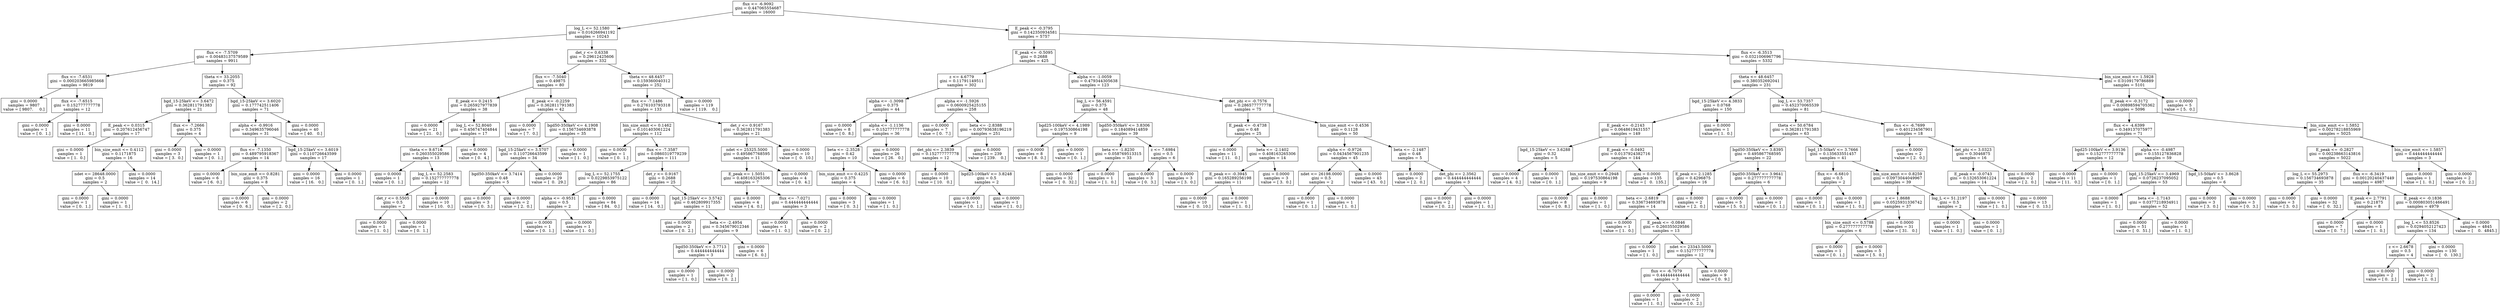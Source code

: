 digraph Tree {
0 [label="flux <= -6.9092\ngini = 0.447065554687\nsamples = 16000", shape="box"] ;
1 [label="log_L <= 52.1580\ngini = 0.016266941192\nsamples = 10243", shape="box"] ;
0 -> 1 ;
2 [label="flux <= -7.5709\ngini = 0.00483137579589\nsamples = 9911", shape="box"] ;
1 -> 2 ;
3 [label="flux <= -7.6531\ngini = 0.000203665985668\nsamples = 9819", shape="box"] ;
2 -> 3 ;
4 [label="gini = 0.0000\nsamples = 9807\nvalue = [ 9807.     0.]", shape="box"] ;
3 -> 4 ;
5 [label="flux <= -7.6515\ngini = 0.152777777778\nsamples = 12", shape="box"] ;
3 -> 5 ;
6 [label="gini = 0.0000\nsamples = 1\nvalue = [ 0.  1.]", shape="box"] ;
5 -> 6 ;
7 [label="gini = 0.0000\nsamples = 11\nvalue = [ 11.   0.]", shape="box"] ;
5 -> 7 ;
8 [label="theta <= 33.2055\ngini = 0.375\nsamples = 92", shape="box"] ;
2 -> 8 ;
9 [label="bgd_15-25keV <= 3.6472\ngini = 0.362811791383\nsamples = 21", shape="box"] ;
8 -> 9 ;
10 [label="E_peak <= 0.0315\ngini = 0.207612456747\nsamples = 17", shape="box"] ;
9 -> 10 ;
11 [label="gini = 0.0000\nsamples = 1\nvalue = [ 1.  0.]", shape="box"] ;
10 -> 11 ;
12 [label="bin_size_emit <= 0.4112\ngini = 0.1171875\nsamples = 16", shape="box"] ;
10 -> 12 ;
13 [label="ndet <= 28648.0000\ngini = 0.5\nsamples = 2", shape="box"] ;
12 -> 13 ;
14 [label="gini = 0.0000\nsamples = 1\nvalue = [ 0.  1.]", shape="box"] ;
13 -> 14 ;
15 [label="gini = 0.0000\nsamples = 1\nvalue = [ 1.  0.]", shape="box"] ;
13 -> 15 ;
16 [label="gini = 0.0000\nsamples = 14\nvalue = [  0.  14.]", shape="box"] ;
12 -> 16 ;
17 [label="flux <= -7.2666\ngini = 0.375\nsamples = 4", shape="box"] ;
9 -> 17 ;
18 [label="gini = 0.0000\nsamples = 3\nvalue = [ 3.  0.]", shape="box"] ;
17 -> 18 ;
19 [label="gini = 0.0000\nsamples = 1\nvalue = [ 0.  1.]", shape="box"] ;
17 -> 19 ;
20 [label="bgd_15-25keV <= 3.6020\ngini = 0.177742511406\nsamples = 71", shape="box"] ;
8 -> 20 ;
21 [label="alpha <= -0.9916\ngini = 0.349635796046\nsamples = 31", shape="box"] ;
20 -> 21 ;
22 [label="flux <= -7.1350\ngini = 0.489795918367\nsamples = 14", shape="box"] ;
21 -> 22 ;
23 [label="gini = 0.0000\nsamples = 6\nvalue = [ 6.  0.]", shape="box"] ;
22 -> 23 ;
24 [label="bin_size_emit <= 0.8281\ngini = 0.375\nsamples = 8", shape="box"] ;
22 -> 24 ;
25 [label="gini = 0.0000\nsamples = 6\nvalue = [ 0.  6.]", shape="box"] ;
24 -> 25 ;
26 [label="gini = 0.0000\nsamples = 2\nvalue = [ 2.  0.]", shape="box"] ;
24 -> 26 ;
27 [label="bgd_15-25keV <= 3.6019\ngini = 0.110726643599\nsamples = 17", shape="box"] ;
21 -> 27 ;
28 [label="gini = 0.0000\nsamples = 16\nvalue = [ 16.   0.]", shape="box"] ;
27 -> 28 ;
29 [label="gini = 0.0000\nsamples = 1\nvalue = [ 0.  1.]", shape="box"] ;
27 -> 29 ;
30 [label="gini = 0.0000\nsamples = 40\nvalue = [ 40.   0.]", shape="box"] ;
20 -> 30 ;
31 [label="det_r <= 0.6338\ngini = 0.29612425606\nsamples = 332", shape="box"] ;
1 -> 31 ;
32 [label="flux <= -7.5040\ngini = 0.49875\nsamples = 80", shape="box"] ;
31 -> 32 ;
33 [label="E_peak <= 0.2415\ngini = 0.265927977839\nsamples = 38", shape="box"] ;
32 -> 33 ;
34 [label="gini = 0.0000\nsamples = 21\nvalue = [ 21.   0.]", shape="box"] ;
33 -> 34 ;
35 [label="log_L <= 52.8040\ngini = 0.456747404844\nsamples = 17", shape="box"] ;
33 -> 35 ;
36 [label="theta <= 9.6716\ngini = 0.260355029586\nsamples = 13", shape="box"] ;
35 -> 36 ;
37 [label="gini = 0.0000\nsamples = 1\nvalue = [ 0.  1.]", shape="box"] ;
36 -> 37 ;
38 [label="log_L <= 52.2583\ngini = 0.152777777778\nsamples = 12", shape="box"] ;
36 -> 38 ;
39 [label="det_r <= 0.5505\ngini = 0.5\nsamples = 2", shape="box"] ;
38 -> 39 ;
40 [label="gini = 0.0000\nsamples = 1\nvalue = [ 1.  0.]", shape="box"] ;
39 -> 40 ;
41 [label="gini = 0.0000\nsamples = 1\nvalue = [ 0.  1.]", shape="box"] ;
39 -> 41 ;
42 [label="gini = 0.0000\nsamples = 10\nvalue = [ 10.   0.]", shape="box"] ;
38 -> 42 ;
43 [label="gini = 0.0000\nsamples = 4\nvalue = [ 0.  4.]", shape="box"] ;
35 -> 43 ;
44 [label="E_peak <= -0.2259\ngini = 0.362811791383\nsamples = 42", shape="box"] ;
32 -> 44 ;
45 [label="gini = 0.0000\nsamples = 7\nvalue = [ 7.  0.]", shape="box"] ;
44 -> 45 ;
46 [label="bgd50-350keV <= 4.1908\ngini = 0.156734693878\nsamples = 35", shape="box"] ;
44 -> 46 ;
47 [label="bgd_15-25keV <= 3.5707\ngini = 0.110726643599\nsamples = 34", shape="box"] ;
46 -> 47 ;
48 [label="bgd50-350keV <= 3.7414\ngini = 0.48\nsamples = 5", shape="box"] ;
47 -> 48 ;
49 [label="gini = 0.0000\nsamples = 3\nvalue = [ 0.  3.]", shape="box"] ;
48 -> 49 ;
50 [label="gini = 0.0000\nsamples = 2\nvalue = [ 2.  0.]", shape="box"] ;
48 -> 50 ;
51 [label="gini = 0.0000\nsamples = 29\nvalue = [  0.  29.]", shape="box"] ;
47 -> 51 ;
52 [label="gini = 0.0000\nsamples = 1\nvalue = [ 1.  0.]", shape="box"] ;
46 -> 52 ;
53 [label="theta <= 48.6457\ngini = 0.159360040312\nsamples = 252", shape="box"] ;
31 -> 53 ;
54 [label="flux <= -7.1486\ngini = 0.276103793318\nsamples = 133", shape="box"] ;
53 -> 54 ;
55 [label="bin_size_emit <= 0.1462\ngini = 0.101403061224\nsamples = 112", shape="box"] ;
54 -> 55 ;
56 [label="gini = 0.0000\nsamples = 1\nvalue = [ 0.  1.]", shape="box"] ;
55 -> 56 ;
57 [label="flux <= -7.3587\ngini = 0.0860319779239\nsamples = 111", shape="box"] ;
55 -> 57 ;
58 [label="log_L <= 52.1755\ngini = 0.0229853975122\nsamples = 86", shape="box"] ;
57 -> 58 ;
59 [label="alpha <= -0.9531\ngini = 0.5\nsamples = 2", shape="box"] ;
58 -> 59 ;
60 [label="gini = 0.0000\nsamples = 1\nvalue = [ 0.  1.]", shape="box"] ;
59 -> 60 ;
61 [label="gini = 0.0000\nsamples = 1\nvalue = [ 1.  0.]", shape="box"] ;
59 -> 61 ;
62 [label="gini = 0.0000\nsamples = 84\nvalue = [ 84.   0.]", shape="box"] ;
58 -> 62 ;
63 [label="det_r <= 0.9167\ngini = 0.2688\nsamples = 25", shape="box"] ;
57 -> 63 ;
64 [label="gini = 0.0000\nsamples = 14\nvalue = [ 14.   0.]", shape="box"] ;
63 -> 64 ;
65 [label="bgd_15-25keV <= 3.5742\ngini = 0.462809917355\nsamples = 11", shape="box"] ;
63 -> 65 ;
66 [label="gini = 0.0000\nsamples = 2\nvalue = [ 0.  2.]", shape="box"] ;
65 -> 66 ;
67 [label="beta <= -2.4954\ngini = 0.345679012346\nsamples = 9", shape="box"] ;
65 -> 67 ;
68 [label="bgd50-350keV <= 3.7713\ngini = 0.444444444444\nsamples = 3", shape="box"] ;
67 -> 68 ;
69 [label="gini = 0.0000\nsamples = 1\nvalue = [ 1.  0.]", shape="box"] ;
68 -> 69 ;
70 [label="gini = 0.0000\nsamples = 2\nvalue = [ 0.  2.]", shape="box"] ;
68 -> 70 ;
71 [label="gini = 0.0000\nsamples = 6\nvalue = [ 6.  0.]", shape="box"] ;
67 -> 71 ;
72 [label="det_r <= 0.9167\ngini = 0.362811791383\nsamples = 21", shape="box"] ;
54 -> 72 ;
73 [label="ndet <= 25325.5000\ngini = 0.495867768595\nsamples = 11", shape="box"] ;
72 -> 73 ;
74 [label="E_peak <= 1.5051\ngini = 0.408163265306\nsamples = 7", shape="box"] ;
73 -> 74 ;
75 [label="gini = 0.0000\nsamples = 4\nvalue = [ 4.  0.]", shape="box"] ;
74 -> 75 ;
76 [label="flux <= -7.0271\ngini = 0.444444444444\nsamples = 3", shape="box"] ;
74 -> 76 ;
77 [label="gini = 0.0000\nsamples = 1\nvalue = [ 1.  0.]", shape="box"] ;
76 -> 77 ;
78 [label="gini = 0.0000\nsamples = 2\nvalue = [ 0.  2.]", shape="box"] ;
76 -> 78 ;
79 [label="gini = 0.0000\nsamples = 4\nvalue = [ 0.  4.]", shape="box"] ;
73 -> 79 ;
80 [label="gini = 0.0000\nsamples = 10\nvalue = [  0.  10.]", shape="box"] ;
72 -> 80 ;
81 [label="gini = 0.0000\nsamples = 119\nvalue = [ 119.    0.]", shape="box"] ;
53 -> 81 ;
82 [label="E_peak <= -0.3795\ngini = 0.142350934581\nsamples = 5757", shape="box"] ;
0 -> 82 ;
83 [label="E_peak <= -0.5095\ngini = 0.2688\nsamples = 425", shape="box"] ;
82 -> 83 ;
84 [label="z <= 4.6779\ngini = 0.11791149511\nsamples = 302", shape="box"] ;
83 -> 84 ;
85 [label="alpha <= -1.3098\ngini = 0.375\nsamples = 44", shape="box"] ;
84 -> 85 ;
86 [label="gini = 0.0000\nsamples = 8\nvalue = [ 0.  8.]", shape="box"] ;
85 -> 86 ;
87 [label="alpha <= -1.1136\ngini = 0.152777777778\nsamples = 36", shape="box"] ;
85 -> 87 ;
88 [label="beta <= -2.3528\ngini = 0.42\nsamples = 10", shape="box"] ;
87 -> 88 ;
89 [label="bin_size_emit <= 0.4225\ngini = 0.375\nsamples = 4", shape="box"] ;
88 -> 89 ;
90 [label="gini = 0.0000\nsamples = 3\nvalue = [ 0.  3.]", shape="box"] ;
89 -> 90 ;
91 [label="gini = 0.0000\nsamples = 1\nvalue = [ 1.  0.]", shape="box"] ;
89 -> 91 ;
92 [label="gini = 0.0000\nsamples = 6\nvalue = [ 6.  0.]", shape="box"] ;
88 -> 92 ;
93 [label="gini = 0.0000\nsamples = 26\nvalue = [ 26.   0.]", shape="box"] ;
87 -> 93 ;
94 [label="alpha <= -1.5926\ngini = 0.0600925425155\nsamples = 258", shape="box"] ;
84 -> 94 ;
95 [label="gini = 0.0000\nsamples = 7\nvalue = [ 0.  7.]", shape="box"] ;
94 -> 95 ;
96 [label="beta <= -2.8388\ngini = 0.00793638196219\nsamples = 251", shape="box"] ;
94 -> 96 ;
97 [label="det_phi <= 2.3839\ngini = 0.152777777778\nsamples = 12", shape="box"] ;
96 -> 97 ;
98 [label="gini = 0.0000\nsamples = 10\nvalue = [ 10.   0.]", shape="box"] ;
97 -> 98 ;
99 [label="bgd25-100keV <= 3.8248\ngini = 0.5\nsamples = 2", shape="box"] ;
97 -> 99 ;
100 [label="gini = 0.0000\nsamples = 1\nvalue = [ 0.  1.]", shape="box"] ;
99 -> 100 ;
101 [label="gini = 0.0000\nsamples = 1\nvalue = [ 1.  0.]", shape="box"] ;
99 -> 101 ;
102 [label="gini = 0.0000\nsamples = 239\nvalue = [ 239.    0.]", shape="box"] ;
96 -> 102 ;
103 [label="alpha <= -1.0059\ngini = 0.479344305638\nsamples = 123", shape="box"] ;
83 -> 103 ;
104 [label="log_L <= 56.4591\ngini = 0.375\nsamples = 48", shape="box"] ;
103 -> 104 ;
105 [label="bgd25-100keV <= 4.1989\ngini = 0.197530864198\nsamples = 9", shape="box"] ;
104 -> 105 ;
106 [label="gini = 0.0000\nsamples = 8\nvalue = [ 8.  0.]", shape="box"] ;
105 -> 106 ;
107 [label="gini = 0.0000\nsamples = 1\nvalue = [ 0.  1.]", shape="box"] ;
105 -> 107 ;
108 [label="bgd50-350keV <= 3.8306\ngini = 0.184089414859\nsamples = 39", shape="box"] ;
104 -> 108 ;
109 [label="beta <= -1.8230\ngini = 0.058769513315\nsamples = 33", shape="box"] ;
108 -> 109 ;
110 [label="gini = 0.0000\nsamples = 32\nvalue = [  0.  32.]", shape="box"] ;
109 -> 110 ;
111 [label="gini = 0.0000\nsamples = 1\nvalue = [ 1.  0.]", shape="box"] ;
109 -> 111 ;
112 [label="z <= 7.6984\ngini = 0.5\nsamples = 6", shape="box"] ;
108 -> 112 ;
113 [label="gini = 0.0000\nsamples = 3\nvalue = [ 0.  3.]", shape="box"] ;
112 -> 113 ;
114 [label="gini = 0.0000\nsamples = 3\nvalue = [ 3.  0.]", shape="box"] ;
112 -> 114 ;
115 [label="det_phi <= -0.7576\ngini = 0.286577777778\nsamples = 75", shape="box"] ;
103 -> 115 ;
116 [label="E_peak <= -0.4738\ngini = 0.48\nsamples = 25", shape="box"] ;
115 -> 116 ;
117 [label="gini = 0.0000\nsamples = 11\nvalue = [ 11.   0.]", shape="box"] ;
116 -> 117 ;
118 [label="beta <= -2.1402\ngini = 0.408163265306\nsamples = 14", shape="box"] ;
116 -> 118 ;
119 [label="E_peak <= -0.3945\ngini = 0.165289256198\nsamples = 11", shape="box"] ;
118 -> 119 ;
120 [label="gini = 0.0000\nsamples = 10\nvalue = [  0.  10.]", shape="box"] ;
119 -> 120 ;
121 [label="gini = 0.0000\nsamples = 1\nvalue = [ 1.  0.]", shape="box"] ;
119 -> 121 ;
122 [label="gini = 0.0000\nsamples = 3\nvalue = [ 3.  0.]", shape="box"] ;
118 -> 122 ;
123 [label="bin_size_emit <= 0.4536\ngini = 0.1128\nsamples = 50", shape="box"] ;
115 -> 123 ;
124 [label="alpha <= -0.9726\ngini = 0.0434567901235\nsamples = 45", shape="box"] ;
123 -> 124 ;
125 [label="ndet <= 26198.0000\ngini = 0.5\nsamples = 2", shape="box"] ;
124 -> 125 ;
126 [label="gini = 0.0000\nsamples = 1\nvalue = [ 0.  1.]", shape="box"] ;
125 -> 126 ;
127 [label="gini = 0.0000\nsamples = 1\nvalue = [ 1.  0.]", shape="box"] ;
125 -> 127 ;
128 [label="gini = 0.0000\nsamples = 43\nvalue = [ 43.   0.]", shape="box"] ;
124 -> 128 ;
129 [label="beta <= -2.1487\ngini = 0.48\nsamples = 5", shape="box"] ;
123 -> 129 ;
130 [label="gini = 0.0000\nsamples = 2\nvalue = [ 2.  0.]", shape="box"] ;
129 -> 130 ;
131 [label="det_phi <= 2.3562\ngini = 0.444444444444\nsamples = 3", shape="box"] ;
129 -> 131 ;
132 [label="gini = 0.0000\nsamples = 2\nvalue = [ 0.  2.]", shape="box"] ;
131 -> 132 ;
133 [label="gini = 0.0000\nsamples = 1\nvalue = [ 1.  0.]", shape="box"] ;
131 -> 133 ;
134 [label="flux <= -6.3513\ngini = 0.0321006967796\nsamples = 5332", shape="box"] ;
82 -> 134 ;
135 [label="theta <= 48.6457\ngini = 0.380352692041\nsamples = 231", shape="box"] ;
134 -> 135 ;
136 [label="bgd_15-25keV <= 4.3833\ngini = 0.0768\nsamples = 150", shape="box"] ;
135 -> 136 ;
137 [label="E_peak <= -0.2143\ngini = 0.0648619431557\nsamples = 149", shape="box"] ;
136 -> 137 ;
138 [label="bgd_15-25keV <= 3.6288\ngini = 0.32\nsamples = 5", shape="box"] ;
137 -> 138 ;
139 [label="gini = 0.0000\nsamples = 4\nvalue = [ 4.  0.]", shape="box"] ;
138 -> 139 ;
140 [label="gini = 0.0000\nsamples = 1\nvalue = [ 0.  1.]", shape="box"] ;
138 -> 140 ;
141 [label="E_peak <= -0.0492\ngini = 0.0137924382716\nsamples = 144", shape="box"] ;
137 -> 141 ;
142 [label="bin_size_emit <= 0.2948\ngini = 0.197530864198\nsamples = 9", shape="box"] ;
141 -> 142 ;
143 [label="gini = 0.0000\nsamples = 8\nvalue = [ 0.  8.]", shape="box"] ;
142 -> 143 ;
144 [label="gini = 0.0000\nsamples = 1\nvalue = [ 1.  0.]", shape="box"] ;
142 -> 144 ;
145 [label="gini = 0.0000\nsamples = 135\nvalue = [   0.  135.]", shape="box"] ;
141 -> 145 ;
146 [label="gini = 0.0000\nsamples = 1\nvalue = [ 1.  0.]", shape="box"] ;
136 -> 146 ;
147 [label="log_L <= 53.7357\ngini = 0.452370065539\nsamples = 81", shape="box"] ;
135 -> 147 ;
148 [label="theta <= 50.6784\ngini = 0.362811791383\nsamples = 63", shape="box"] ;
147 -> 148 ;
149 [label="bgd50-350keV <= 3.8395\ngini = 0.495867768595\nsamples = 22", shape="box"] ;
148 -> 149 ;
150 [label="E_peak <= 2.1285\ngini = 0.4296875\nsamples = 16", shape="box"] ;
149 -> 150 ;
151 [label="beta <= -2.6819\ngini = 0.336734693878\nsamples = 14", shape="box"] ;
150 -> 151 ;
152 [label="gini = 0.0000\nsamples = 1\nvalue = [ 1.  0.]", shape="box"] ;
151 -> 152 ;
153 [label="E_peak <= -0.0846\ngini = 0.260355029586\nsamples = 13", shape="box"] ;
151 -> 153 ;
154 [label="gini = 0.0000\nsamples = 1\nvalue = [ 1.  0.]", shape="box"] ;
153 -> 154 ;
155 [label="ndet <= 23343.5000\ngini = 0.152777777778\nsamples = 12", shape="box"] ;
153 -> 155 ;
156 [label="flux <= -6.7079\ngini = 0.444444444444\nsamples = 3", shape="box"] ;
155 -> 156 ;
157 [label="gini = 0.0000\nsamples = 1\nvalue = [ 1.  0.]", shape="box"] ;
156 -> 157 ;
158 [label="gini = 0.0000\nsamples = 2\nvalue = [ 0.  2.]", shape="box"] ;
156 -> 158 ;
159 [label="gini = 0.0000\nsamples = 9\nvalue = [ 0.  9.]", shape="box"] ;
155 -> 159 ;
160 [label="gini = 0.0000\nsamples = 2\nvalue = [ 2.  0.]", shape="box"] ;
150 -> 160 ;
161 [label="bgd50-350keV <= 3.9641\ngini = 0.277777777778\nsamples = 6", shape="box"] ;
149 -> 161 ;
162 [label="gini = 0.0000\nsamples = 5\nvalue = [ 5.  0.]", shape="box"] ;
161 -> 162 ;
163 [label="gini = 0.0000\nsamples = 1\nvalue = [ 0.  1.]", shape="box"] ;
161 -> 163 ;
164 [label="bgd_15-50keV <= 3.7666\ngini = 0.135633551457\nsamples = 41", shape="box"] ;
148 -> 164 ;
165 [label="flux <= -6.6810\ngini = 0.5\nsamples = 2", shape="box"] ;
164 -> 165 ;
166 [label="gini = 0.0000\nsamples = 1\nvalue = [ 0.  1.]", shape="box"] ;
165 -> 166 ;
167 [label="gini = 0.0000\nsamples = 1\nvalue = [ 1.  0.]", shape="box"] ;
165 -> 167 ;
168 [label="bin_size_emit <= 0.8259\ngini = 0.0973044049967\nsamples = 39", shape="box"] ;
164 -> 168 ;
169 [label="z <= 1.8688\ngini = 0.0525931336742\nsamples = 37", shape="box"] ;
168 -> 169 ;
170 [label="bin_size_emit <= 0.5788\ngini = 0.277777777778\nsamples = 6", shape="box"] ;
169 -> 170 ;
171 [label="gini = 0.0000\nsamples = 1\nvalue = [ 0.  1.]", shape="box"] ;
170 -> 171 ;
172 [label="gini = 0.0000\nsamples = 5\nvalue = [ 5.  0.]", shape="box"] ;
170 -> 172 ;
173 [label="gini = 0.0000\nsamples = 31\nvalue = [ 31.   0.]", shape="box"] ;
169 -> 173 ;
174 [label="log_L <= 51.2197\ngini = 0.5\nsamples = 2", shape="box"] ;
168 -> 174 ;
175 [label="gini = 0.0000\nsamples = 1\nvalue = [ 1.  0.]", shape="box"] ;
174 -> 175 ;
176 [label="gini = 0.0000\nsamples = 1\nvalue = [ 0.  1.]", shape="box"] ;
174 -> 176 ;
177 [label="flux <= -6.7699\ngini = 0.401234567901\nsamples = 18", shape="box"] ;
147 -> 177 ;
178 [label="gini = 0.0000\nsamples = 2\nvalue = [ 2.  0.]", shape="box"] ;
177 -> 178 ;
179 [label="det_phi <= 3.0323\ngini = 0.3046875\nsamples = 16", shape="box"] ;
177 -> 179 ;
180 [label="E_peak <= -0.0743\ngini = 0.132653061224\nsamples = 14", shape="box"] ;
179 -> 180 ;
181 [label="gini = 0.0000\nsamples = 1\nvalue = [ 1.  0.]", shape="box"] ;
180 -> 181 ;
182 [label="gini = 0.0000\nsamples = 13\nvalue = [  0.  13.]", shape="box"] ;
180 -> 182 ;
183 [label="gini = 0.0000\nsamples = 2\nvalue = [ 2.  0.]", shape="box"] ;
179 -> 183 ;
184 [label="bin_size_emit <= 1.5928\ngini = 0.0109179786889\nsamples = 5101", shape="box"] ;
134 -> 184 ;
185 [label="E_peak <= -0.3172\ngini = 0.00898594705362\nsamples = 5096", shape="box"] ;
184 -> 185 ;
186 [label="flux <= -4.6399\ngini = 0.349137075977\nsamples = 71", shape="box"] ;
185 -> 186 ;
187 [label="bgd25-100keV <= 3.9136\ngini = 0.152777777778\nsamples = 12", shape="box"] ;
186 -> 187 ;
188 [label="gini = 0.0000\nsamples = 11\nvalue = [ 11.   0.]", shape="box"] ;
187 -> 188 ;
189 [label="gini = 0.0000\nsamples = 1\nvalue = [ 0.  1.]", shape="box"] ;
187 -> 189 ;
190 [label="alpha <= -0.4987\ngini = 0.155127836828\nsamples = 59", shape="box"] ;
186 -> 190 ;
191 [label="bgd_15-25keV <= 3.4969\ngini = 0.0726237095052\nsamples = 53", shape="box"] ;
190 -> 191 ;
192 [label="gini = 0.0000\nsamples = 1\nvalue = [ 1.  0.]", shape="box"] ;
191 -> 192 ;
193 [label="beta <= -1.7143\ngini = 0.0377218934911\nsamples = 52", shape="box"] ;
191 -> 193 ;
194 [label="gini = 0.0000\nsamples = 51\nvalue = [  0.  51.]", shape="box"] ;
193 -> 194 ;
195 [label="gini = 0.0000\nsamples = 1\nvalue = [ 1.  0.]", shape="box"] ;
193 -> 195 ;
196 [label="bgd_15-50keV <= 3.8628\ngini = 0.5\nsamples = 6", shape="box"] ;
190 -> 196 ;
197 [label="gini = 0.0000\nsamples = 3\nvalue = [ 3.  0.]", shape="box"] ;
196 -> 197 ;
198 [label="gini = 0.0000\nsamples = 3\nvalue = [ 0.  3.]", shape="box"] ;
196 -> 198 ;
199 [label="bin_size_emit <= 1.5852\ngini = 0.00278218855969\nsamples = 5025", shape="box"] ;
185 -> 199 ;
200 [label="E_peak <= -0.2827\ngini = 0.00238663143816\nsamples = 5022", shape="box"] ;
199 -> 200 ;
201 [label="log_L <= 55.2973\ngini = 0.156734693878\nsamples = 35", shape="box"] ;
200 -> 201 ;
202 [label="gini = 0.0000\nsamples = 3\nvalue = [ 3.  0.]", shape="box"] ;
201 -> 202 ;
203 [label="gini = 0.0000\nsamples = 32\nvalue = [  0.  32.]", shape="box"] ;
201 -> 203 ;
204 [label="flux <= -6.3419\ngini = 0.00120240437449\nsamples = 4987", shape="box"] ;
200 -> 204 ;
205 [label="E_peak <= 2.7791\ngini = 0.21875\nsamples = 8", shape="box"] ;
204 -> 205 ;
206 [label="gini = 0.0000\nsamples = 7\nvalue = [ 0.  7.]", shape="box"] ;
205 -> 206 ;
207 [label="gini = 0.0000\nsamples = 1\nvalue = [ 1.  0.]", shape="box"] ;
205 -> 207 ;
208 [label="E_peak <= -0.1836\ngini = 0.000803051466491\nsamples = 4979", shape="box"] ;
204 -> 208 ;
209 [label="log_L <= 53.8526\ngini = 0.0294052127423\nsamples = 134", shape="box"] ;
208 -> 209 ;
210 [label="z <= 2.6678\ngini = 0.5\nsamples = 4", shape="box"] ;
209 -> 210 ;
211 [label="gini = 0.0000\nsamples = 2\nvalue = [ 0.  2.]", shape="box"] ;
210 -> 211 ;
212 [label="gini = 0.0000\nsamples = 2\nvalue = [ 2.  0.]", shape="box"] ;
210 -> 212 ;
213 [label="gini = 0.0000\nsamples = 130\nvalue = [   0.  130.]", shape="box"] ;
209 -> 213 ;
214 [label="gini = 0.0000\nsamples = 4845\nvalue = [    0.  4845.]", shape="box"] ;
208 -> 214 ;
215 [label="bin_size_emit <= 1.5857\ngini = 0.444444444444\nsamples = 3", shape="box"] ;
199 -> 215 ;
216 [label="gini = 0.0000\nsamples = 1\nvalue = [ 1.  0.]", shape="box"] ;
215 -> 216 ;
217 [label="gini = 0.0000\nsamples = 2\nvalue = [ 0.  2.]", shape="box"] ;
215 -> 217 ;
218 [label="gini = 0.0000\nsamples = 5\nvalue = [ 5.  0.]", shape="box"] ;
184 -> 218 ;
}